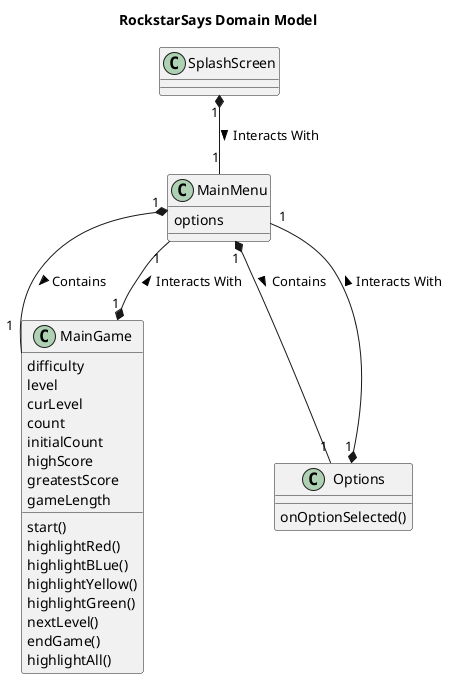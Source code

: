 @startuml

title RockstarSays Domain Model


class SplashScreen {

}
class MainGame {
difficulty
level
curLevel
count
initialCount
highScore
greatestScore
gameLength
start()
highlightRed()
highlightBLue()
highlightYellow()
highlightGreen()
nextLevel()
endGame()
highlightAll()
}
class MainMenu {
options
}
class Options {
onOptionSelected()
}

SplashScreen "1" *-- "1" MainMenu: Interacts With >
MainMenu "1" *-- "1" MainGame: Contains >
MainMenu "1" *-- "1" Options: Contains >
MainGame "1" *-- "1" MainMenu: Interacts With >
Options "1" *-- "1" MainMenu: Interacts With >

@enduml